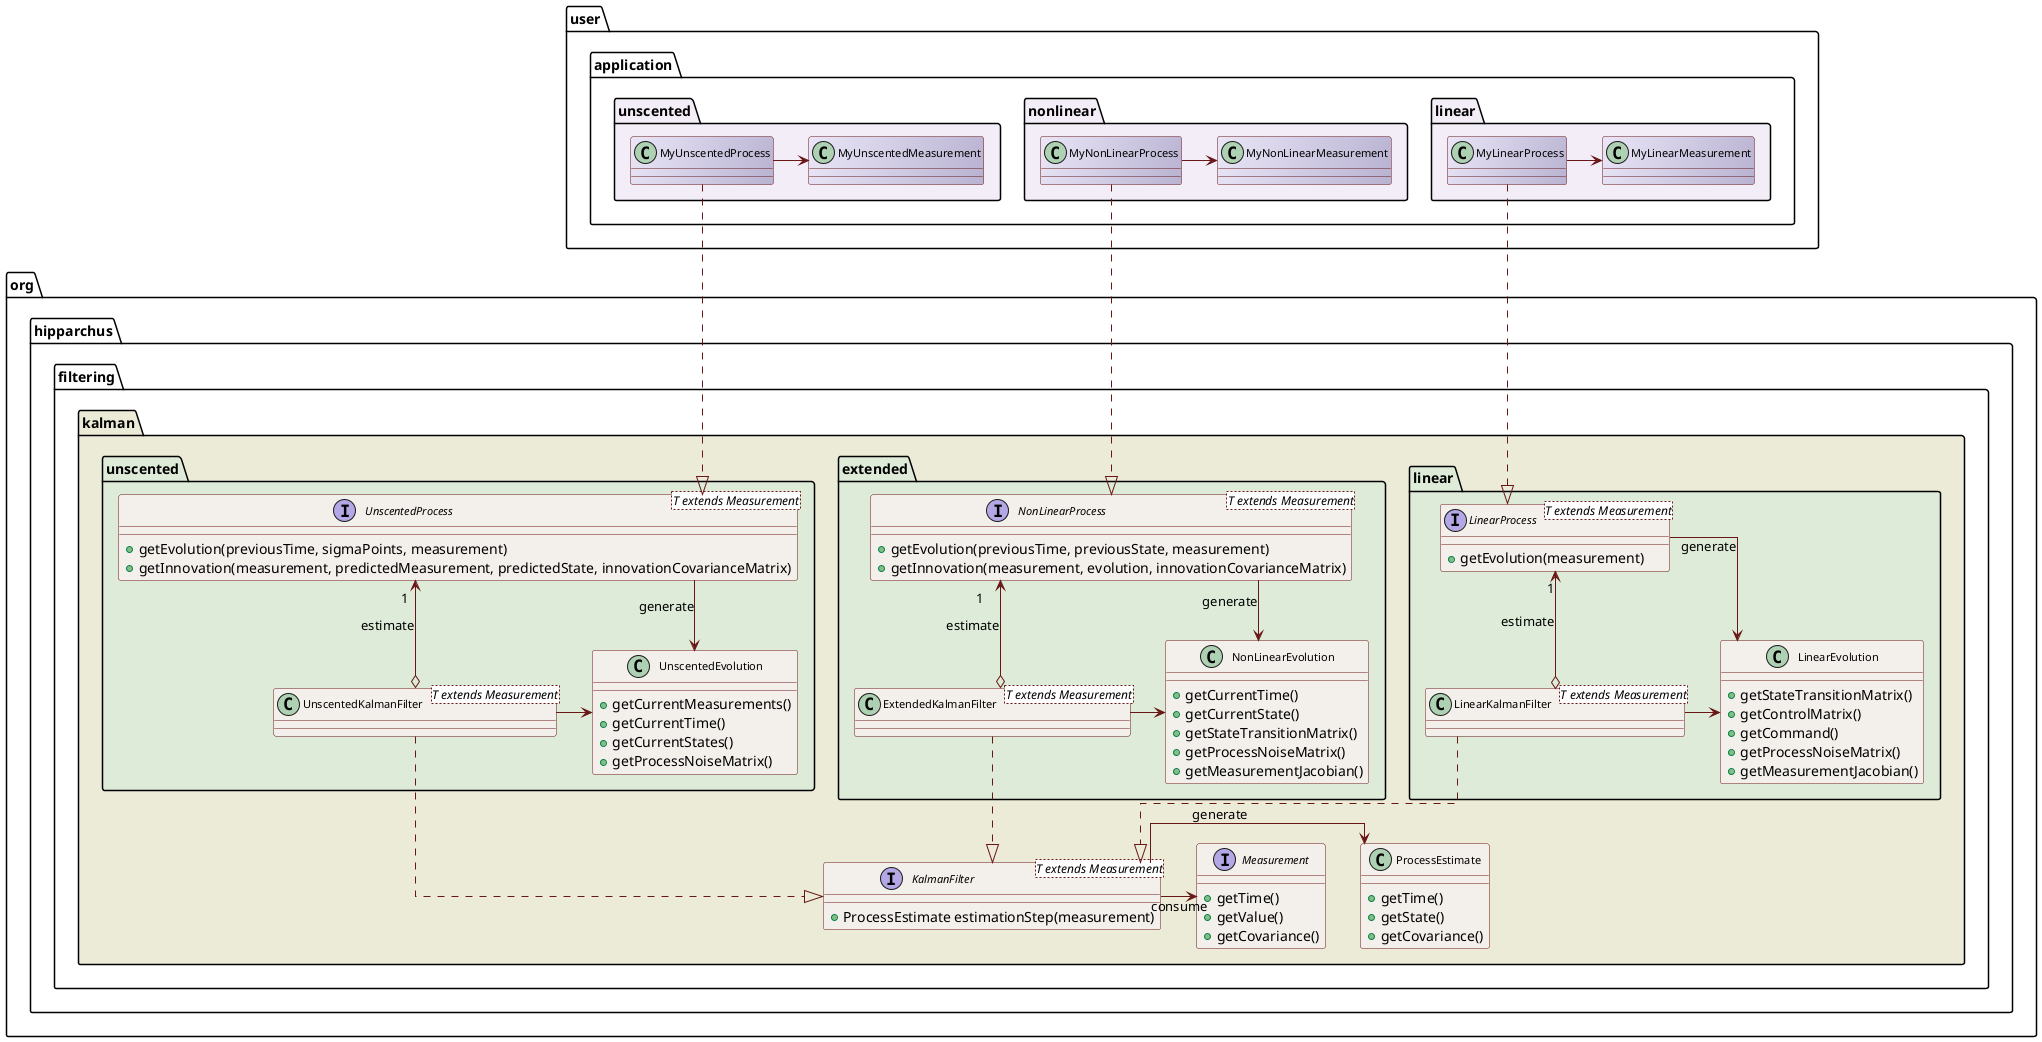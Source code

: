 ' Licensed to the Hipparchus project under one or more
' contributor license agreements.  See the NOTICE file distributed with
' this work for additional information regarding copyright ownership.
' The ASF licenses this file to You under the Apache License, Version 2.0
' (the "License"); you may not use this file except in compliance with
' the License.  You may obtain a copy of the License at
'
'      http://www.apache.org/licenses/LICENSE-2.0
'
' Unless required by applicable law or agreed to in writing, software
' distributed under the License is distributed on an "AS IS" BASIS,
' WITHOUT WARRANTIES OR CONDITIONS OF ANY KIND, either express or implied.
' See the License for the specific language governing permissions and
' limitations under the License.

@startuml

  skinparam svek                  true
  skinparam ClassBackgroundColor  #F3EFEB
  skinparam ClassArrowColor       #691616
  skinparam ClassBorderColor      #691616
  skinparam NoteBackgroundColor   #F3EFEB
  skinparam NoteBorderColor       #691616
  skinparam NoteFontColor         #691616
  skinparam ClassFontSize         11
  skinparam linetype              ortho

  package org.hipparchus.filtering.kalman #ECEBD8 {

      class ProcessEstimate {
        +getTime()
        +getState()
        +getCovariance()
      }

      interface Measurement {
        +getTime()
        +getValue()
        +getCovariance()
      }

      interface "KalmanFilter<T extends Measurement>" as KalmanFilter_T {
        +ProcessEstimate estimationStep(measurement)
      }

      KalmanFilter_T -right-> ProcessEstimate     : generate
      Measurement <-left- KalmanFilter_T : consume

      package linear #DDEBD8 {
          class LinearEvolution {
            +getStateTransitionMatrix()
            +getControlMatrix()
            +getCommand()
            +getProcessNoiseMatrix()
            +getMeasurementJacobian()
          }

          interface "LinearProcess<T extends Measurement>" as LinearProcess_T {
            +getEvolution(measurement)
          }

          class "LinearKalmanFilter<T extends Measurement>" as LinearKalmanFilter_T

          LinearProcess_T    "1" <--o LinearKalmanFilter_T : estimate
          LinearProcess_T --> LinearEvolution : generate
          LinearKalmanFilter_T ..|> KalmanFilter_T
          LinearEvolution <-left- LinearKalmanFilter_T

      }

      package extended #DDEBD8 {

          class NonLinearEvolution {
            +getCurrentTime()
            +getCurrentState()
            +getStateTransitionMatrix()
            +getProcessNoiseMatrix()
            +getMeasurementJacobian()
          }

          interface "NonLinearProcess<T extends Measurement>" as NonLinearProcess_T {
            +getEvolution(previousTime, previousState, measurement)
            +getInnovation(measurement, evolution, innovationCovarianceMatrix)
          }

          class "ExtendedKalmanFilter<T extends Measurement>" as ExtendedKalmanFilter_T

          NonLinearProcess_T "1" <--o ExtendedKalmanFilter_T : estimate
          NonLinearProcess_T --> NonLinearEvolution : generate
          ExtendedKalmanFilter_T ..|> KalmanFilter_T
          ExtendedKalmanFilter_T -right-> NonLinearEvolution

      }

      package unscented #DDEBD8 {
          class UnscentedEvolution {
            +getCurrentMeasurements()
            +getCurrentTime()
            +getCurrentStates()
            +getProcessNoiseMatrix()
          }

          interface "UnscentedProcess<T extends Measurement>" as UnscentedProcess_T {
            +getEvolution(previousTime, sigmaPoints, measurement)
            +getInnovation(measurement, predictedMeasurement, predictedState, innovationCovarianceMatrix)
          }

          class "UnscentedKalmanFilter<T extends Measurement>" as UnscentedKalmanFilter_T

          UnscentedProcess_T    "1" <--o UnscentedKalmanFilter_T : estimate
          UnscentedProcess_T --> UnscentedEvolution : generate
          UnscentedKalmanFilter_T ..|> KalmanFilter_T
          UnscentedEvolution <-left- UnscentedKalmanFilter_T

      }

  }

  package user.application.linear #F3EDF7 {
    class MyLinearMeasurement #EAE6F7/B9B3D2
    class MyLinearProcess #EAE6F7/B9B3D2
    MyLinearMeasurement <-left- MyLinearProcess
    MyLinearProcess ..|> LinearProcess_T
  }

  package user.application.nonlinear #F3EDF7 {
    class MyNonLinearProcess #EAE6F7/B9B3D2
    class MyNonLinearMeasurement #EAE6F7/B9B3D2
    MyNonLinearMeasurement <-left- MyNonLinearProcess
    MyNonLinearProcess ..|> NonLinearProcess_T
  }

  package user.application.unscented #F3EDF7 {
    class MyUnscentedProcess #EAE6F7/B9B3D2
    class MyUnscentedMeasurement #EAE6F7/B9B3D2
    MyUnscentedMeasurement <-left- MyUnscentedProcess
    MyUnscentedProcess ..|> UnscentedProcess_T
  }

@enduml
